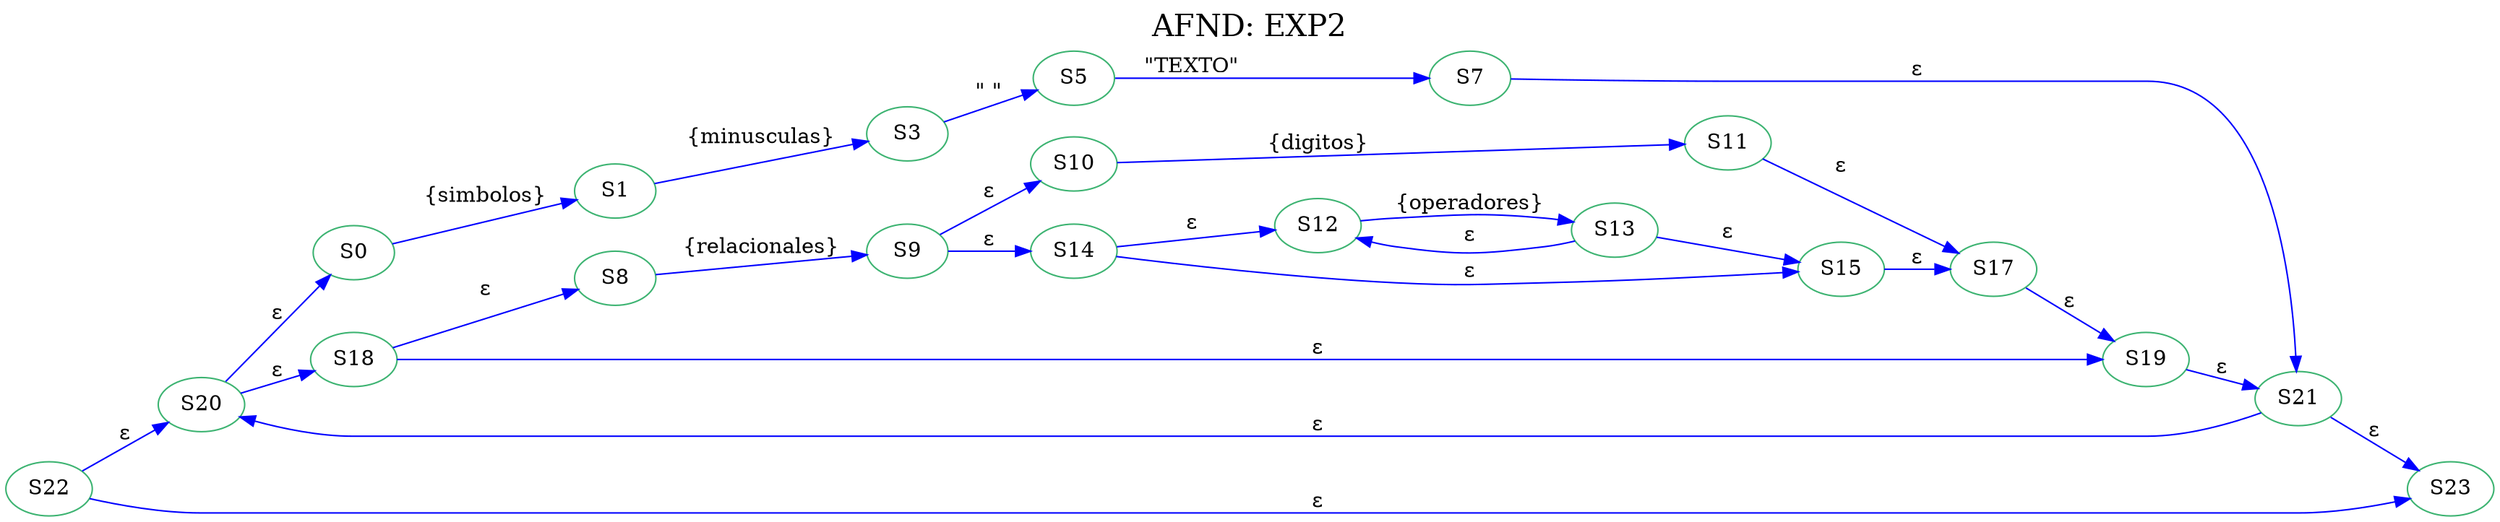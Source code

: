 digraph AFND { 
graph [label="AFND: EXP2", labelloc=t, fontsize=20];
rankdir=LR;
edge [color=blue];
node [color = mediumseagreen];
"S0"[ label=S0 ]
"S1"[ label=S1 ]
"S3"[ label=S3 ]
"S5"[ label=S5 ]
"S7"[ label=S7 ]
"S8"[ label=S8 ]
"S9"[ label=S9 ]
"S10"[ label=S10 ]
"S11"[ label=S11 ]
"S12"[ label=S12 ]
"S13"[ label=S13 ]
"S14"[ label=S14 ]
"S15"[ label=S15 ]
"S17"[ label=S17 ]
"S18"[ label=S18 ]
"S19"[ label=S19 ]
"S20"[ label=S20 ]
"S21"[ label=S21 ]
"S22"[ label=S22 ]
"S0"->"S1"[label="{simbolos}" ];
"S1"->"S3"[label="{minusculas}" ];
"S3"->"S5"[label="\" \"" ];
"S5"->"S7"[label="\"TEXTO\"" ];
"S8"->"S9"[label="{relacionales}" ];
"S10"->"S11"[label="{digitos}" ];
"S12"->"S13"[label="{operadores}" ];
"S14"->"S12"[label="ε" ];
"S12"->"S13"[label="ε" ,dir=back];
"S14"->"S15"[label="ε" ];
"S13"->"S15"[label="ε" ];
"S9"->"S10"[label="ε" ];
"S9"->"S14"[label="ε" ];
"S11"->"S17"[label="ε" ];
"S15"->"S17"[label="ε" ];
"S18"->"S8"[label="ε" ];
"S18"->"S19"[label="ε" ];
"S17"->"S19"[label="ε" ];
"S20"->"S0"[label="ε" ];
"S20"->"S18"[label="ε" ];
"S7"->"S21"[label="ε" ];
"S19"->"S21"[label="ε" ];
"S22"->"S20"[label="ε" ];
"S20"->"S21"[label="ε" ,dir=back];
"S22"->"S23"[label="ε" ];
"S21"->"S23"[label="ε" ];

}